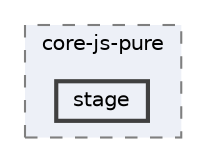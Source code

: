 digraph "pkiclassroomrescheduler/src/main/frontend/node_modules/core-js-pure/stage"
{
 // LATEX_PDF_SIZE
  bgcolor="transparent";
  edge [fontname=Helvetica,fontsize=10,labelfontname=Helvetica,labelfontsize=10];
  node [fontname=Helvetica,fontsize=10,shape=box,height=0.2,width=0.4];
  compound=true
  subgraph clusterdir_83ca3e6e5e08f0dd54a8cf186a5718f8 {
    graph [ bgcolor="#edf0f7", pencolor="grey50", label="core-js-pure", fontname=Helvetica,fontsize=10 style="filled,dashed", URL="dir_83ca3e6e5e08f0dd54a8cf186a5718f8.html",tooltip=""]
  dir_f84769777609bf79bbf7e65d96662791 [label="stage", fillcolor="#edf0f7", color="grey25", style="filled,bold", URL="dir_f84769777609bf79bbf7e65d96662791.html",tooltip=""];
  }
}
